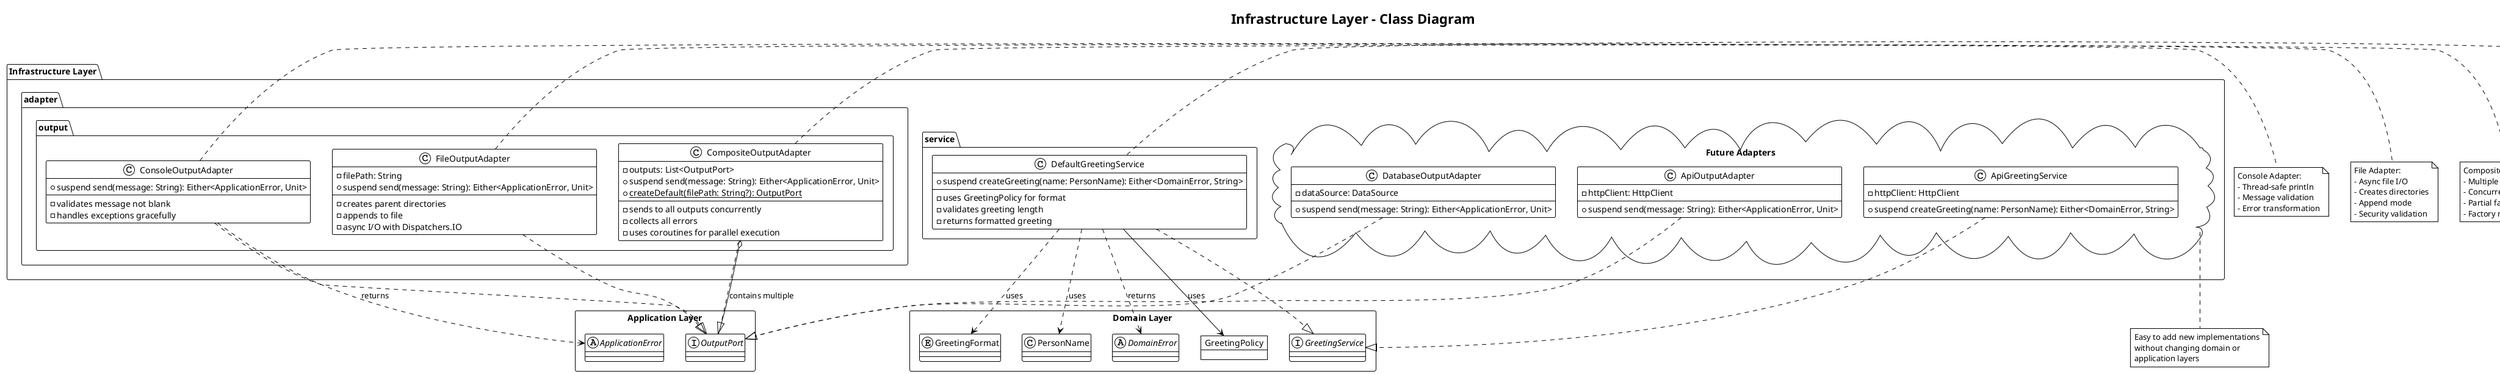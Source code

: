 @startuml infrastructure-layer-class
!theme plain
title Infrastructure Layer - Class Diagram

package "Infrastructure Layer" {
    package "adapter.output" {
        class ConsoleOutputAdapter {
            + suspend send(message: String): Either<ApplicationError, Unit>
            --
            - validates message not blank
            - handles exceptions gracefully
        }
        
        class FileOutputAdapter {
            - filePath: String
            + suspend send(message: String): Either<ApplicationError, Unit>
            --
            - creates parent directories
            - appends to file
            - async I/O with Dispatchers.IO
        }
        
        class CompositeOutputAdapter {
            - outputs: List<OutputPort>
            + suspend send(message: String): Either<ApplicationError, Unit>
            + {static} createDefault(filePath: String?): OutputPort
            --
            - sends to all outputs concurrently
            - collects all errors
            - uses coroutines for parallel execution
        }
    }
    
    package "service" {
        class DefaultGreetingService {
            + suspend createGreeting(name: PersonName): Either<DomainError, String>
            --
            - uses GreetingPolicy for format
            - validates greeting length
            - returns formatted greeting
        }
    }
    
    package "Future Adapters" <<Cloud>> {
        class DatabaseOutputAdapter {
            - dataSource: DataSource
            + suspend send(message: String): Either<ApplicationError, Unit>
        }
        
        class ApiOutputAdapter {
            - httpClient: HttpClient
            + suspend send(message: String): Either<ApplicationError, Unit>
        }
        
        class ApiGreetingService {
            - httpClient: HttpClient
            + suspend createGreeting(name: PersonName): Either<DomainError, String>
        }
    }
}

package "Application Layer" <<Rectangle>> {
    interface OutputPort
    abstract class ApplicationError
}

package "Domain Layer" <<Rectangle>> {
    interface GreetingService
    class PersonName
    abstract class DomainError
    object GreetingPolicy
    enum GreetingFormat
}

' Implementation relationships
ConsoleOutputAdapter ..|> OutputPort
FileOutputAdapter ..|> OutputPort
CompositeOutputAdapter ..|> OutputPort
DefaultGreetingService ..|> GreetingService
DatabaseOutputAdapter ..|> OutputPort
ApiOutputAdapter ..|> OutputPort
ApiGreetingService ..|> GreetingService

' Composition
CompositeOutputAdapter o-- OutputPort : "contains multiple"

' Dependencies
ConsoleOutputAdapter ..> ApplicationError : returns
DefaultGreetingService ..> PersonName : uses
DefaultGreetingService ..> DomainError : returns
DefaultGreetingService --> GreetingPolicy : uses
DefaultGreetingService ..> GreetingFormat : uses

' Notes
note right of ConsoleOutputAdapter
    Console Adapter:
    - Thread-safe println
    - Message validation
    - Error transformation
end note

note right of FileOutputAdapter
    File Adapter:
    - Async file I/O
    - Creates directories
    - Append mode
    - Security validation
end note

note right of CompositeOutputAdapter
    Composite Pattern:
    - Multiple outputs
    - Concurrent sending
    - Partial failure handling
    - Factory method
end note

note right of DefaultGreetingService
    Infrastructure Service:
    - Replaceable implementation
    - Could load from DB/API
    - Currently hardcoded
end note

note bottom of "Future Adapters"
    Easy to add new implementations
    without changing domain or
    application layers
end note

@enduml